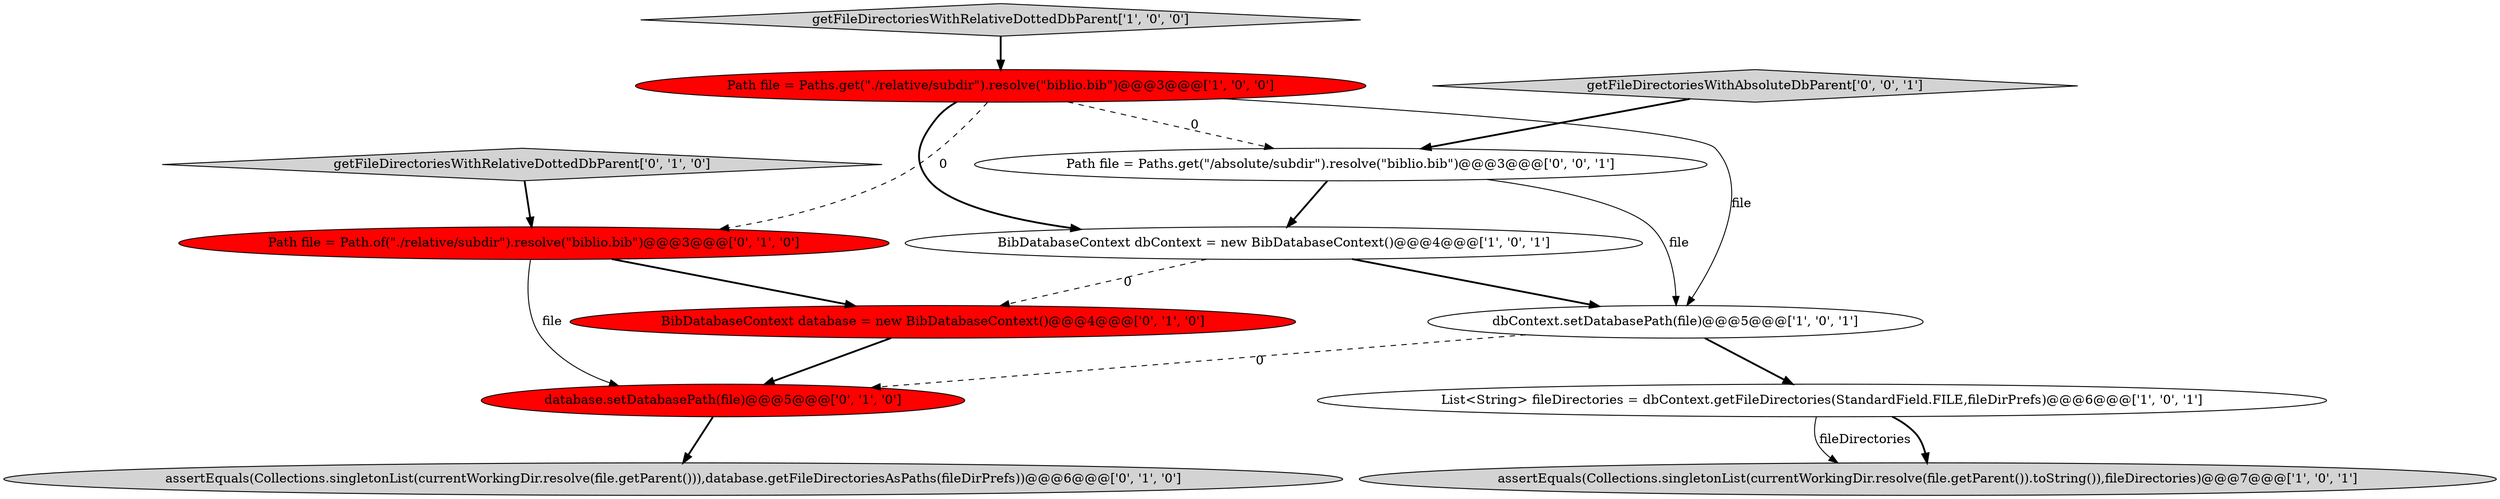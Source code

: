 digraph {
10 [style = filled, label = "Path file = Path.of(\"./relative/subdir\").resolve(\"biblio.bib\")@@@3@@@['0', '1', '0']", fillcolor = red, shape = ellipse image = "AAA1AAABBB2BBB"];
7 [style = filled, label = "getFileDirectoriesWithRelativeDottedDbParent['0', '1', '0']", fillcolor = lightgray, shape = diamond image = "AAA0AAABBB2BBB"];
3 [style = filled, label = "assertEquals(Collections.singletonList(currentWorkingDir.resolve(file.getParent()).toString()),fileDirectories)@@@7@@@['1', '0', '1']", fillcolor = lightgray, shape = ellipse image = "AAA0AAABBB1BBB"];
8 [style = filled, label = "BibDatabaseContext database = new BibDatabaseContext()@@@4@@@['0', '1', '0']", fillcolor = red, shape = ellipse image = "AAA1AAABBB2BBB"];
2 [style = filled, label = "Path file = Paths.get(\"./relative/subdir\").resolve(\"biblio.bib\")@@@3@@@['1', '0', '0']", fillcolor = red, shape = ellipse image = "AAA1AAABBB1BBB"];
12 [style = filled, label = "getFileDirectoriesWithAbsoluteDbParent['0', '0', '1']", fillcolor = lightgray, shape = diamond image = "AAA0AAABBB3BBB"];
11 [style = filled, label = "Path file = Paths.get(\"/absolute/subdir\").resolve(\"biblio.bib\")@@@3@@@['0', '0', '1']", fillcolor = white, shape = ellipse image = "AAA0AAABBB3BBB"];
0 [style = filled, label = "dbContext.setDatabasePath(file)@@@5@@@['1', '0', '1']", fillcolor = white, shape = ellipse image = "AAA0AAABBB1BBB"];
1 [style = filled, label = "List<String> fileDirectories = dbContext.getFileDirectories(StandardField.FILE,fileDirPrefs)@@@6@@@['1', '0', '1']", fillcolor = white, shape = ellipse image = "AAA0AAABBB1BBB"];
4 [style = filled, label = "BibDatabaseContext dbContext = new BibDatabaseContext()@@@4@@@['1', '0', '1']", fillcolor = white, shape = ellipse image = "AAA0AAABBB1BBB"];
9 [style = filled, label = "assertEquals(Collections.singletonList(currentWorkingDir.resolve(file.getParent())),database.getFileDirectoriesAsPaths(fileDirPrefs))@@@6@@@['0', '1', '0']", fillcolor = lightgray, shape = ellipse image = "AAA0AAABBB2BBB"];
5 [style = filled, label = "getFileDirectoriesWithRelativeDottedDbParent['1', '0', '0']", fillcolor = lightgray, shape = diamond image = "AAA0AAABBB1BBB"];
6 [style = filled, label = "database.setDatabasePath(file)@@@5@@@['0', '1', '0']", fillcolor = red, shape = ellipse image = "AAA1AAABBB2BBB"];
1->3 [style = bold, label=""];
2->0 [style = solid, label="file"];
2->11 [style = dashed, label="0"];
5->2 [style = bold, label=""];
8->6 [style = bold, label=""];
1->3 [style = solid, label="fileDirectories"];
11->0 [style = solid, label="file"];
4->8 [style = dashed, label="0"];
0->6 [style = dashed, label="0"];
6->9 [style = bold, label=""];
10->8 [style = bold, label=""];
2->4 [style = bold, label=""];
7->10 [style = bold, label=""];
0->1 [style = bold, label=""];
2->10 [style = dashed, label="0"];
4->0 [style = bold, label=""];
11->4 [style = bold, label=""];
12->11 [style = bold, label=""];
10->6 [style = solid, label="file"];
}
